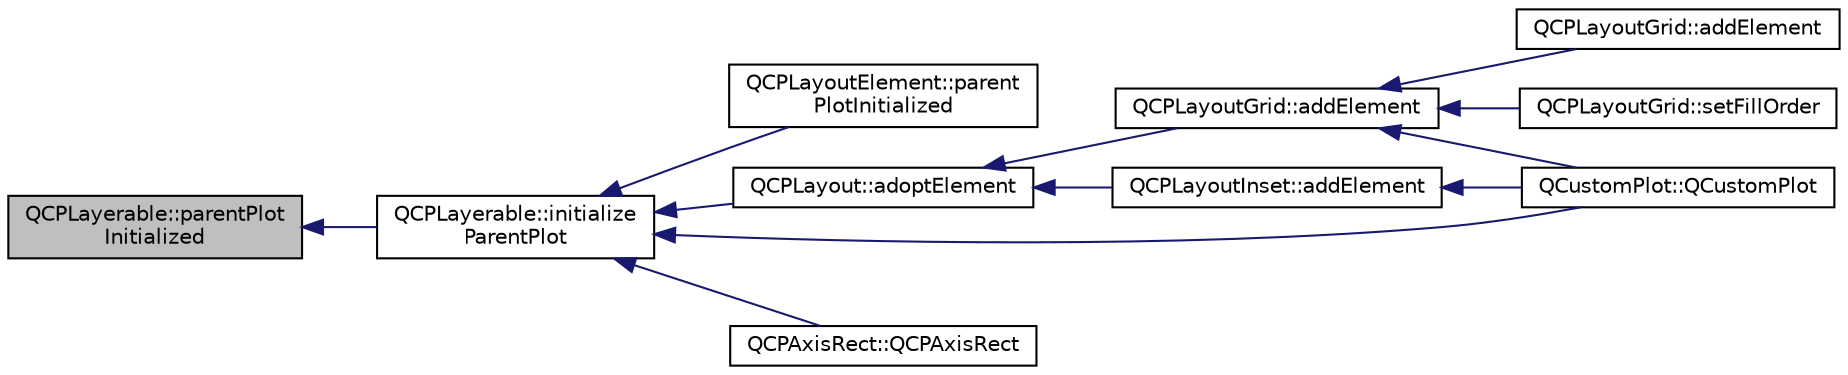digraph "QCPLayerable::parentPlotInitialized"
{
  edge [fontname="Helvetica",fontsize="10",labelfontname="Helvetica",labelfontsize="10"];
  node [fontname="Helvetica",fontsize="10",shape=record];
  rankdir="LR";
  Node275 [label="QCPLayerable::parentPlot\lInitialized",height=0.2,width=0.4,color="black", fillcolor="grey75", style="filled", fontcolor="black"];
  Node275 -> Node276 [dir="back",color="midnightblue",fontsize="10",style="solid",fontname="Helvetica"];
  Node276 [label="QCPLayerable::initialize\lParentPlot",height=0.2,width=0.4,color="black", fillcolor="white", style="filled",URL="$class_q_c_p_layerable.html#a8cbe5a0c9a5674249982f5ca5f8e02bc"];
  Node276 -> Node277 [dir="back",color="midnightblue",fontsize="10",style="solid",fontname="Helvetica"];
  Node277 [label="QCPLayoutElement::parent\lPlotInitialized",height=0.2,width=0.4,color="black", fillcolor="white", style="filled",URL="$class_q_c_p_layout_element.html#ab4bb5c5a958451f5f153fdce350f13cf"];
  Node276 -> Node278 [dir="back",color="midnightblue",fontsize="10",style="solid",fontname="Helvetica"];
  Node278 [label="QCPLayout::adoptElement",height=0.2,width=0.4,color="black", fillcolor="white", style="filled",URL="$class_q_c_p_layout.html#af6dbbc24156a808da29cd1ec031729a3"];
  Node278 -> Node279 [dir="back",color="midnightblue",fontsize="10",style="solid",fontname="Helvetica"];
  Node279 [label="QCPLayoutGrid::addElement",height=0.2,width=0.4,color="black", fillcolor="white", style="filled",URL="$class_q_c_p_layout_grid.html#adff1a2ca691ed83d2d24a4cd1fe17012"];
  Node279 -> Node280 [dir="back",color="midnightblue",fontsize="10",style="solid",fontname="Helvetica"];
  Node280 [label="QCPLayoutGrid::addElement",height=0.2,width=0.4,color="black", fillcolor="white", style="filled",URL="$class_q_c_p_layout_grid.html#a4c44025dd25acd27e053cadfd448ad7b"];
  Node279 -> Node281 [dir="back",color="midnightblue",fontsize="10",style="solid",fontname="Helvetica"];
  Node281 [label="QCPLayoutGrid::setFillOrder",height=0.2,width=0.4,color="black", fillcolor="white", style="filled",URL="$class_q_c_p_layout_grid.html#affc2f3cfd22f28698c5b29b960d2a391"];
  Node279 -> Node282 [dir="back",color="midnightblue",fontsize="10",style="solid",fontname="Helvetica"];
  Node282 [label="QCustomPlot::QCustomPlot",height=0.2,width=0.4,color="black", fillcolor="white", style="filled",URL="$class_q_custom_plot.html#a45b99626558651a6428b83972b0b34b8"];
  Node278 -> Node283 [dir="back",color="midnightblue",fontsize="10",style="solid",fontname="Helvetica"];
  Node283 [label="QCPLayoutInset::addElement",height=0.2,width=0.4,color="black", fillcolor="white", style="filled",URL="$class_q_c_p_layout_inset.html#ad61529eb576af7f04dff94abb10c745a"];
  Node283 -> Node282 [dir="back",color="midnightblue",fontsize="10",style="solid",fontname="Helvetica"];
  Node276 -> Node282 [dir="back",color="midnightblue",fontsize="10",style="solid",fontname="Helvetica"];
  Node276 -> Node284 [dir="back",color="midnightblue",fontsize="10",style="solid",fontname="Helvetica"];
  Node284 [label="QCPAxisRect::QCPAxisRect",height=0.2,width=0.4,color="black", fillcolor="white", style="filled",URL="$class_q_c_p_axis_rect.html#a60b31dece805462c1b82eea2e69ba042"];
}
